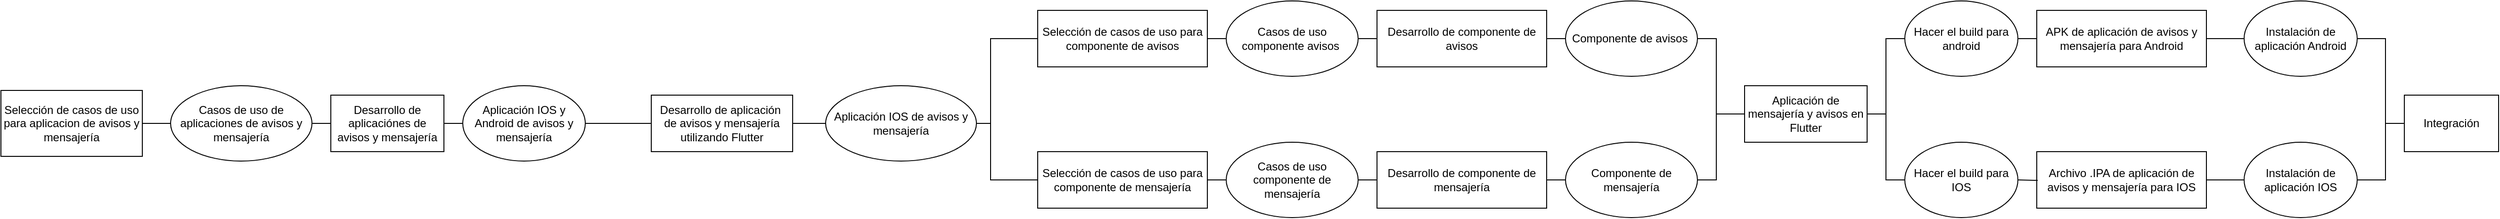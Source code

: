 <mxfile version="24.0.7" type="device">
  <diagram name="Página-1" id="Kdf8SZD2adkKAj-GKG86">
    <mxGraphModel dx="1994" dy="592" grid="1" gridSize="10" guides="1" tooltips="1" connect="1" arrows="1" fold="1" page="0" pageScale="1" pageWidth="827" pageHeight="1169" math="0" shadow="0">
      <root>
        <mxCell id="0" />
        <mxCell id="1" parent="0" />
        <mxCell id="vBV7605bagt_1pm_sCDo-45" style="edgeStyle=orthogonalEdgeStyle;rounded=0;orthogonalLoop=1;jettySize=auto;html=1;entryX=0;entryY=0.5;entryDx=0;entryDy=0;endArrow=none;endFill=0;" parent="1" source="vBV7605bagt_1pm_sCDo-3" target="vBV7605bagt_1pm_sCDo-44" edge="1">
          <mxGeometry relative="1" as="geometry" />
        </mxCell>
        <mxCell id="vBV7605bagt_1pm_sCDo-3" value="Desarrollo de aplicaciónes de avisos y mensajería" style="rounded=0;whiteSpace=wrap;html=1;" parent="1" vertex="1">
          <mxGeometry x="-340" y="180" width="120" height="60" as="geometry" />
        </mxCell>
        <mxCell id="vBV7605bagt_1pm_sCDo-4" value="Selección de casos de uso para aplicacion de avisos y mensajería" style="rounded=0;whiteSpace=wrap;html=1;" parent="1" vertex="1">
          <mxGeometry x="-690" y="175" width="150" height="70" as="geometry" />
        </mxCell>
        <mxCell id="vBV7605bagt_1pm_sCDo-37" style="edgeStyle=orthogonalEdgeStyle;rounded=0;orthogonalLoop=1;jettySize=auto;html=1;exitX=1;exitY=0.5;exitDx=0;exitDy=0;entryX=0;entryY=0.5;entryDx=0;entryDy=0;endArrow=none;endFill=0;" parent="1" source="vBV7605bagt_1pm_sCDo-5" target="vBV7605bagt_1pm_sCDo-36" edge="1">
          <mxGeometry relative="1" as="geometry" />
        </mxCell>
        <mxCell id="vBV7605bagt_1pm_sCDo-5" value="Desarrollo de aplicación&amp;nbsp;&lt;div&gt;de avisos y mensajería&lt;div&gt;utilizando Flutter&lt;/div&gt;&lt;/div&gt;" style="rounded=0;whiteSpace=wrap;html=1;" parent="1" vertex="1">
          <mxGeometry y="180" width="150" height="60" as="geometry" />
        </mxCell>
        <mxCell id="vBV7605bagt_1pm_sCDo-47" style="edgeStyle=orthogonalEdgeStyle;rounded=0;orthogonalLoop=1;jettySize=auto;html=1;endArrow=none;endFill=0;" parent="1" edge="1">
          <mxGeometry relative="1" as="geometry">
            <mxPoint x="530" y="130" as="sourcePoint" />
          </mxGeometry>
        </mxCell>
        <mxCell id="vBV7605bagt_1pm_sCDo-53" style="edgeStyle=orthogonalEdgeStyle;rounded=0;orthogonalLoop=1;jettySize=auto;html=1;endArrow=none;endFill=0;" parent="1" source="vBV7605bagt_1pm_sCDo-9" target="vBV7605bagt_1pm_sCDo-50" edge="1">
          <mxGeometry relative="1" as="geometry" />
        </mxCell>
        <mxCell id="vBV7605bagt_1pm_sCDo-9" value="Selección de casos de uso para componente de avisos" style="rounded=0;whiteSpace=wrap;html=1;" parent="1" vertex="1">
          <mxGeometry x="410" y="90" width="180" height="60" as="geometry" />
        </mxCell>
        <mxCell id="vBV7605bagt_1pm_sCDo-55" style="edgeStyle=orthogonalEdgeStyle;rounded=0;orthogonalLoop=1;jettySize=auto;html=1;endArrow=none;endFill=0;" parent="1" source="vBV7605bagt_1pm_sCDo-10" target="vBV7605bagt_1pm_sCDo-51" edge="1">
          <mxGeometry relative="1" as="geometry" />
        </mxCell>
        <mxCell id="vBV7605bagt_1pm_sCDo-10" value="Desarrollo de componente de avisos" style="rounded=0;whiteSpace=wrap;html=1;" parent="1" vertex="1">
          <mxGeometry x="770" y="90" width="180" height="60" as="geometry" />
        </mxCell>
        <mxCell id="vBV7605bagt_1pm_sCDo-14" value="" style="endArrow=none;html=1;rounded=0;exitX=1;exitY=0.5;exitDx=0;exitDy=0;entryX=0;entryY=0.5;entryDx=0;entryDy=0;" parent="1" source="vBV7605bagt_1pm_sCDo-44" target="vBV7605bagt_1pm_sCDo-5" edge="1">
          <mxGeometry width="50" height="50" relative="1" as="geometry">
            <mxPoint x="-80" y="230" as="sourcePoint" />
            <mxPoint x="-30" y="180" as="targetPoint" />
            <Array as="points">
              <mxPoint x="-50" y="210" />
            </Array>
          </mxGeometry>
        </mxCell>
        <mxCell id="vBV7605bagt_1pm_sCDo-30" value="" style="endArrow=none;html=1;rounded=0;entryX=0;entryY=0.5;entryDx=0;entryDy=0;exitX=1;exitY=0.5;exitDx=0;exitDy=0;" parent="1" source="vBV7605bagt_1pm_sCDo-36" target="vBV7605bagt_1pm_sCDo-57" edge="1">
          <mxGeometry width="50" height="50" relative="1" as="geometry">
            <mxPoint x="300" y="210" as="sourcePoint" />
            <mxPoint x="400" y="210" as="targetPoint" />
            <Array as="points">
              <mxPoint x="360" y="210" />
              <mxPoint x="360" y="270" />
            </Array>
          </mxGeometry>
        </mxCell>
        <mxCell id="vBV7605bagt_1pm_sCDo-31" value="" style="endArrow=none;html=1;rounded=0;exitX=1;exitY=0.5;exitDx=0;exitDy=0;" parent="1" source="vBV7605bagt_1pm_sCDo-36" target="vBV7605bagt_1pm_sCDo-9" edge="1">
          <mxGeometry width="50" height="50" relative="1" as="geometry">
            <mxPoint x="300" y="210" as="sourcePoint" />
            <mxPoint x="400" y="50" as="targetPoint" />
            <Array as="points">
              <mxPoint x="360" y="210" />
              <mxPoint x="360" y="120" />
            </Array>
          </mxGeometry>
        </mxCell>
        <mxCell id="vBV7605bagt_1pm_sCDo-84" style="edgeStyle=orthogonalEdgeStyle;rounded=0;orthogonalLoop=1;jettySize=auto;html=1;endArrow=none;endFill=0;" parent="1" source="vBV7605bagt_1pm_sCDo-34" target="vBV7605bagt_1pm_sCDo-3" edge="1">
          <mxGeometry relative="1" as="geometry" />
        </mxCell>
        <mxCell id="vBV7605bagt_1pm_sCDo-34" value="Casos de uso de aplicaciones de avisos y mensajería" style="ellipse;whiteSpace=wrap;html=1;" parent="1" vertex="1">
          <mxGeometry x="-510" y="170" width="150" height="80" as="geometry" />
        </mxCell>
        <mxCell id="vBV7605bagt_1pm_sCDo-35" value="" style="endArrow=none;html=1;rounded=0;entryX=0;entryY=0.5;entryDx=0;entryDy=0;exitX=1;exitY=0.5;exitDx=0;exitDy=0;" parent="1" source="vBV7605bagt_1pm_sCDo-4" target="vBV7605bagt_1pm_sCDo-34" edge="1">
          <mxGeometry width="50" height="50" relative="1" as="geometry">
            <mxPoint x="120" y="-30" as="sourcePoint" />
            <mxPoint x="170" y="-80" as="targetPoint" />
          </mxGeometry>
        </mxCell>
        <mxCell id="vBV7605bagt_1pm_sCDo-36" value="Aplicación IOS de avisos y mensajería" style="ellipse;whiteSpace=wrap;html=1;" parent="1" vertex="1">
          <mxGeometry x="185" y="170" width="160" height="80" as="geometry" />
        </mxCell>
        <mxCell id="vBV7605bagt_1pm_sCDo-41" style="edgeStyle=orthogonalEdgeStyle;rounded=0;orthogonalLoop=1;jettySize=auto;html=1;exitX=0;exitY=0.5;exitDx=0;exitDy=0;entryX=1;entryY=0.5;entryDx=0;entryDy=0;endArrow=none;endFill=0;" parent="1" edge="1">
          <mxGeometry relative="1" as="geometry">
            <mxPoint x="530" y="-30" as="targetPoint" />
          </mxGeometry>
        </mxCell>
        <mxCell id="vBV7605bagt_1pm_sCDo-42" style="edgeStyle=orthogonalEdgeStyle;rounded=0;orthogonalLoop=1;jettySize=auto;html=1;exitX=0;exitY=0.5;exitDx=0;exitDy=0;entryX=1;entryY=0.5;entryDx=0;entryDy=0;endArrow=none;endFill=0;" parent="1" edge="1">
          <mxGeometry relative="1" as="geometry">
            <mxPoint x="530" y="280" as="targetPoint" />
          </mxGeometry>
        </mxCell>
        <mxCell id="vBV7605bagt_1pm_sCDo-44" value="Aplicación IOS y Android de avisos y mensajería" style="ellipse;whiteSpace=wrap;html=1;" parent="1" vertex="1">
          <mxGeometry x="-200" y="170" width="130" height="80" as="geometry" />
        </mxCell>
        <mxCell id="vBV7605bagt_1pm_sCDo-49" style="edgeStyle=orthogonalEdgeStyle;rounded=0;orthogonalLoop=1;jettySize=auto;html=1;endArrow=none;endFill=0;" parent="1" edge="1">
          <mxGeometry relative="1" as="geometry">
            <mxPoint x="530" y="440" as="targetPoint" />
          </mxGeometry>
        </mxCell>
        <mxCell id="vBV7605bagt_1pm_sCDo-54" style="edgeStyle=orthogonalEdgeStyle;rounded=0;orthogonalLoop=1;jettySize=auto;html=1;endArrow=none;endFill=0;" parent="1" source="vBV7605bagt_1pm_sCDo-50" target="vBV7605bagt_1pm_sCDo-10" edge="1">
          <mxGeometry relative="1" as="geometry" />
        </mxCell>
        <mxCell id="vBV7605bagt_1pm_sCDo-50" value="Casos de uso componente avisos&amp;nbsp;" style="ellipse;whiteSpace=wrap;html=1;" parent="1" vertex="1">
          <mxGeometry x="610" y="80" width="140" height="80" as="geometry" />
        </mxCell>
        <mxCell id="vBV7605bagt_1pm_sCDo-86" style="edgeStyle=orthogonalEdgeStyle;rounded=0;orthogonalLoop=1;jettySize=auto;html=1;entryX=0;entryY=0.5;entryDx=0;entryDy=0;endArrow=none;endFill=0;exitX=1;exitY=0.5;exitDx=0;exitDy=0;" parent="1" source="vBV7605bagt_1pm_sCDo-51" target="vBV7605bagt_1pm_sCDo-85" edge="1">
          <mxGeometry relative="1" as="geometry">
            <Array as="points">
              <mxPoint x="1130" y="120" />
              <mxPoint x="1130" y="200" />
            </Array>
          </mxGeometry>
        </mxCell>
        <mxCell id="vBV7605bagt_1pm_sCDo-51" value="Componente de avisos&amp;nbsp;" style="ellipse;whiteSpace=wrap;html=1;" parent="1" vertex="1">
          <mxGeometry x="970" y="80" width="140" height="80" as="geometry" />
        </mxCell>
        <mxCell id="vBV7605bagt_1pm_sCDo-56" style="edgeStyle=orthogonalEdgeStyle;rounded=0;orthogonalLoop=1;jettySize=auto;html=1;endArrow=none;endFill=0;" parent="1" source="vBV7605bagt_1pm_sCDo-57" target="vBV7605bagt_1pm_sCDo-63" edge="1">
          <mxGeometry relative="1" as="geometry" />
        </mxCell>
        <mxCell id="vBV7605bagt_1pm_sCDo-57" value="Selección de casos de uso para componente de mensajería" style="rounded=0;whiteSpace=wrap;html=1;" parent="1" vertex="1">
          <mxGeometry x="410" y="240" width="180" height="60" as="geometry" />
        </mxCell>
        <mxCell id="vBV7605bagt_1pm_sCDo-58" style="edgeStyle=orthogonalEdgeStyle;rounded=0;orthogonalLoop=1;jettySize=auto;html=1;endArrow=none;endFill=0;" parent="1" source="vBV7605bagt_1pm_sCDo-59" target="vBV7605bagt_1pm_sCDo-64" edge="1">
          <mxGeometry relative="1" as="geometry" />
        </mxCell>
        <mxCell id="vBV7605bagt_1pm_sCDo-59" value="Desarrollo de componente de mensajería" style="rounded=0;whiteSpace=wrap;html=1;" parent="1" vertex="1">
          <mxGeometry x="770" y="240" width="180" height="60" as="geometry" />
        </mxCell>
        <mxCell id="vBV7605bagt_1pm_sCDo-62" style="edgeStyle=orthogonalEdgeStyle;rounded=0;orthogonalLoop=1;jettySize=auto;html=1;endArrow=none;endFill=0;" parent="1" source="vBV7605bagt_1pm_sCDo-63" target="vBV7605bagt_1pm_sCDo-59" edge="1">
          <mxGeometry relative="1" as="geometry" />
        </mxCell>
        <mxCell id="vBV7605bagt_1pm_sCDo-63" value="Casos de uso componente de mensajería" style="ellipse;whiteSpace=wrap;html=1;" parent="1" vertex="1">
          <mxGeometry x="610" y="230" width="140" height="80" as="geometry" />
        </mxCell>
        <mxCell id="vBV7605bagt_1pm_sCDo-87" style="edgeStyle=orthogonalEdgeStyle;rounded=0;orthogonalLoop=1;jettySize=auto;html=1;endArrow=none;endFill=0;exitX=1;exitY=0.5;exitDx=0;exitDy=0;" parent="1" source="vBV7605bagt_1pm_sCDo-64" target="vBV7605bagt_1pm_sCDo-85" edge="1">
          <mxGeometry relative="1" as="geometry">
            <Array as="points">
              <mxPoint x="1130" y="270" />
              <mxPoint x="1130" y="200" />
            </Array>
          </mxGeometry>
        </mxCell>
        <mxCell id="vBV7605bagt_1pm_sCDo-64" value="Componente de mensajería" style="ellipse;whiteSpace=wrap;html=1;" parent="1" vertex="1">
          <mxGeometry x="970" y="230" width="140" height="80" as="geometry" />
        </mxCell>
        <mxCell id="vBV7605bagt_1pm_sCDo-85" value="Aplicación de mensajería y avisos en Flutter" style="rounded=0;whiteSpace=wrap;html=1;" parent="1" vertex="1">
          <mxGeometry x="1160" y="170" width="130" height="60" as="geometry" />
        </mxCell>
        <mxCell id="21rj4YJQeAk5Lj1QOQrX-3" value="Hacer el build para android" style="ellipse;whiteSpace=wrap;html=1;" vertex="1" parent="1">
          <mxGeometry x="1330" y="80" width="120" height="80" as="geometry" />
        </mxCell>
        <mxCell id="21rj4YJQeAk5Lj1QOQrX-4" style="edgeStyle=orthogonalEdgeStyle;rounded=0;orthogonalLoop=1;jettySize=auto;html=1;endArrow=none;endFill=0;exitX=0;exitY=0.5;exitDx=0;exitDy=0;entryX=1;entryY=0.5;entryDx=0;entryDy=0;" edge="1" parent="1" source="21rj4YJQeAk5Lj1QOQrX-3" target="vBV7605bagt_1pm_sCDo-85">
          <mxGeometry relative="1" as="geometry">
            <mxPoint x="760" y="280" as="sourcePoint" />
            <mxPoint x="1290" y="200" as="targetPoint" />
          </mxGeometry>
        </mxCell>
        <mxCell id="21rj4YJQeAk5Lj1QOQrX-5" value="Hacer el build para IOS" style="ellipse;whiteSpace=wrap;html=1;" vertex="1" parent="1">
          <mxGeometry x="1330" y="230" width="120" height="80" as="geometry" />
        </mxCell>
        <mxCell id="21rj4YJQeAk5Lj1QOQrX-6" style="edgeStyle=orthogonalEdgeStyle;rounded=0;orthogonalLoop=1;jettySize=auto;html=1;endArrow=none;endFill=0;exitX=0;exitY=0.5;exitDx=0;exitDy=0;entryX=1;entryY=0.5;entryDx=0;entryDy=0;" edge="1" parent="1" source="21rj4YJQeAk5Lj1QOQrX-5" target="vBV7605bagt_1pm_sCDo-85">
          <mxGeometry relative="1" as="geometry">
            <mxPoint x="760" y="395" as="sourcePoint" />
            <mxPoint x="1290" y="315" as="targetPoint" />
          </mxGeometry>
        </mxCell>
        <mxCell id="21rj4YJQeAk5Lj1QOQrX-8" value="APK de aplicación de avisos y mensajería para Android" style="rounded=0;whiteSpace=wrap;html=1;" vertex="1" parent="1">
          <mxGeometry x="1470" y="90" width="180" height="60" as="geometry" />
        </mxCell>
        <mxCell id="21rj4YJQeAk5Lj1QOQrX-9" style="edgeStyle=orthogonalEdgeStyle;rounded=0;orthogonalLoop=1;jettySize=auto;html=1;endArrow=none;endFill=0;exitX=1;exitY=0.5;exitDx=0;exitDy=0;" edge="1" parent="1" target="21rj4YJQeAk5Lj1QOQrX-8" source="21rj4YJQeAk5Lj1QOQrX-3">
          <mxGeometry relative="1" as="geometry">
            <mxPoint x="1450" y="130" as="sourcePoint" />
          </mxGeometry>
        </mxCell>
        <mxCell id="21rj4YJQeAk5Lj1QOQrX-12" value="Archivo .IPA de aplicación de avisos y mensajería para IOS" style="rounded=0;whiteSpace=wrap;html=1;" vertex="1" parent="1">
          <mxGeometry x="1470" y="240" width="180" height="60" as="geometry" />
        </mxCell>
        <mxCell id="21rj4YJQeAk5Lj1QOQrX-13" style="edgeStyle=orthogonalEdgeStyle;rounded=0;orthogonalLoop=1;jettySize=auto;html=1;endArrow=none;endFill=0;" edge="1" parent="1" target="21rj4YJQeAk5Lj1QOQrX-12">
          <mxGeometry relative="1" as="geometry">
            <mxPoint x="1450" y="270" as="sourcePoint" />
          </mxGeometry>
        </mxCell>
        <mxCell id="21rj4YJQeAk5Lj1QOQrX-16" value="Instalación de aplicación Android" style="ellipse;whiteSpace=wrap;html=1;" vertex="1" parent="1">
          <mxGeometry x="1690" y="80" width="120" height="80" as="geometry" />
        </mxCell>
        <mxCell id="21rj4YJQeAk5Lj1QOQrX-17" style="edgeStyle=orthogonalEdgeStyle;rounded=0;orthogonalLoop=1;jettySize=auto;html=1;endArrow=none;endFill=0;exitX=0;exitY=0.5;exitDx=0;exitDy=0;entryX=1;entryY=0.5;entryDx=0;entryDy=0;" edge="1" parent="1" source="21rj4YJQeAk5Lj1QOQrX-16" target="21rj4YJQeAk5Lj1QOQrX-8">
          <mxGeometry relative="1" as="geometry">
            <mxPoint x="1160" y="260" as="sourcePoint" />
            <mxPoint x="1630" y="120" as="targetPoint" />
          </mxGeometry>
        </mxCell>
        <mxCell id="21rj4YJQeAk5Lj1QOQrX-18" value="Instalación de aplicación IOS" style="ellipse;whiteSpace=wrap;html=1;" vertex="1" parent="1">
          <mxGeometry x="1690" y="230" width="120" height="80" as="geometry" />
        </mxCell>
        <mxCell id="21rj4YJQeAk5Lj1QOQrX-19" style="edgeStyle=orthogonalEdgeStyle;rounded=0;orthogonalLoop=1;jettySize=auto;html=1;endArrow=none;endFill=0;exitX=0;exitY=0.5;exitDx=0;exitDy=0;entryX=1;entryY=0.5;entryDx=0;entryDy=0;" edge="1" parent="1" source="21rj4YJQeAk5Lj1QOQrX-18" target="21rj4YJQeAk5Lj1QOQrX-12">
          <mxGeometry relative="1" as="geometry">
            <mxPoint x="1150" y="400" as="sourcePoint" />
            <mxPoint x="1680" y="255" as="targetPoint" />
          </mxGeometry>
        </mxCell>
        <mxCell id="21rj4YJQeAk5Lj1QOQrX-20" value="Integración" style="rounded=0;whiteSpace=wrap;html=1;" vertex="1" parent="1">
          <mxGeometry x="1860" y="180" width="100" height="60" as="geometry" />
        </mxCell>
        <mxCell id="21rj4YJQeAk5Lj1QOQrX-21" style="edgeStyle=orthogonalEdgeStyle;rounded=0;orthogonalLoop=1;jettySize=auto;html=1;endArrow=none;endFill=0;exitX=1;exitY=0.5;exitDx=0;exitDy=0;" edge="1" parent="1" target="21rj4YJQeAk5Lj1QOQrX-20" source="21rj4YJQeAk5Lj1QOQrX-16">
          <mxGeometry relative="1" as="geometry">
            <mxPoint x="1840" y="210" as="sourcePoint" />
            <Array as="points">
              <mxPoint x="1840" y="120" />
              <mxPoint x="1840" y="210" />
            </Array>
          </mxGeometry>
        </mxCell>
        <mxCell id="21rj4YJQeAk5Lj1QOQrX-22" style="edgeStyle=orthogonalEdgeStyle;rounded=0;orthogonalLoop=1;jettySize=auto;html=1;endArrow=none;endFill=0;exitX=1;exitY=0.5;exitDx=0;exitDy=0;entryX=0;entryY=0.5;entryDx=0;entryDy=0;" edge="1" parent="1" source="21rj4YJQeAk5Lj1QOQrX-18" target="21rj4YJQeAk5Lj1QOQrX-20">
          <mxGeometry relative="1" as="geometry">
            <mxPoint x="1830" y="160" as="sourcePoint" />
            <mxPoint x="1870" y="220" as="targetPoint" />
            <Array as="points">
              <mxPoint x="1840" y="270" />
              <mxPoint x="1840" y="210" />
            </Array>
          </mxGeometry>
        </mxCell>
      </root>
    </mxGraphModel>
  </diagram>
</mxfile>

